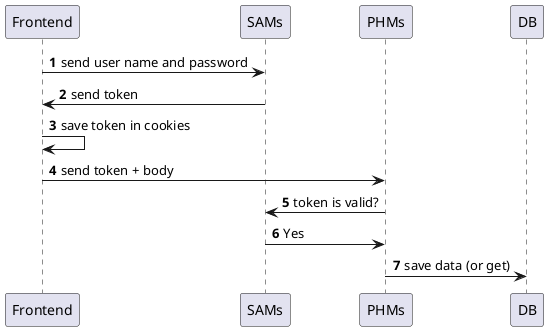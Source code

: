 @startuml
'https://plantuml.com/sequence-diagram

autonumber

Frontend -> SAMs: send user name and password
SAMs -> Frontend: send token
Frontend -> Frontend: save token in cookies
Frontend -> PHMs: send token + body
PHMs -> SAMs: token is valid?
SAMs -> PHMs: Yes
PHMs -> DB: save data (or get)

@enduml

@startuml

enum Rights {
    USER,
    TRAINEE,
    ADD_USERS,
    REMOVE_USERS,
    ORDER_FOOD,
    ADD_RESERVATIONS,
    REMOVE_RESERVATIONS,
}

@enduml